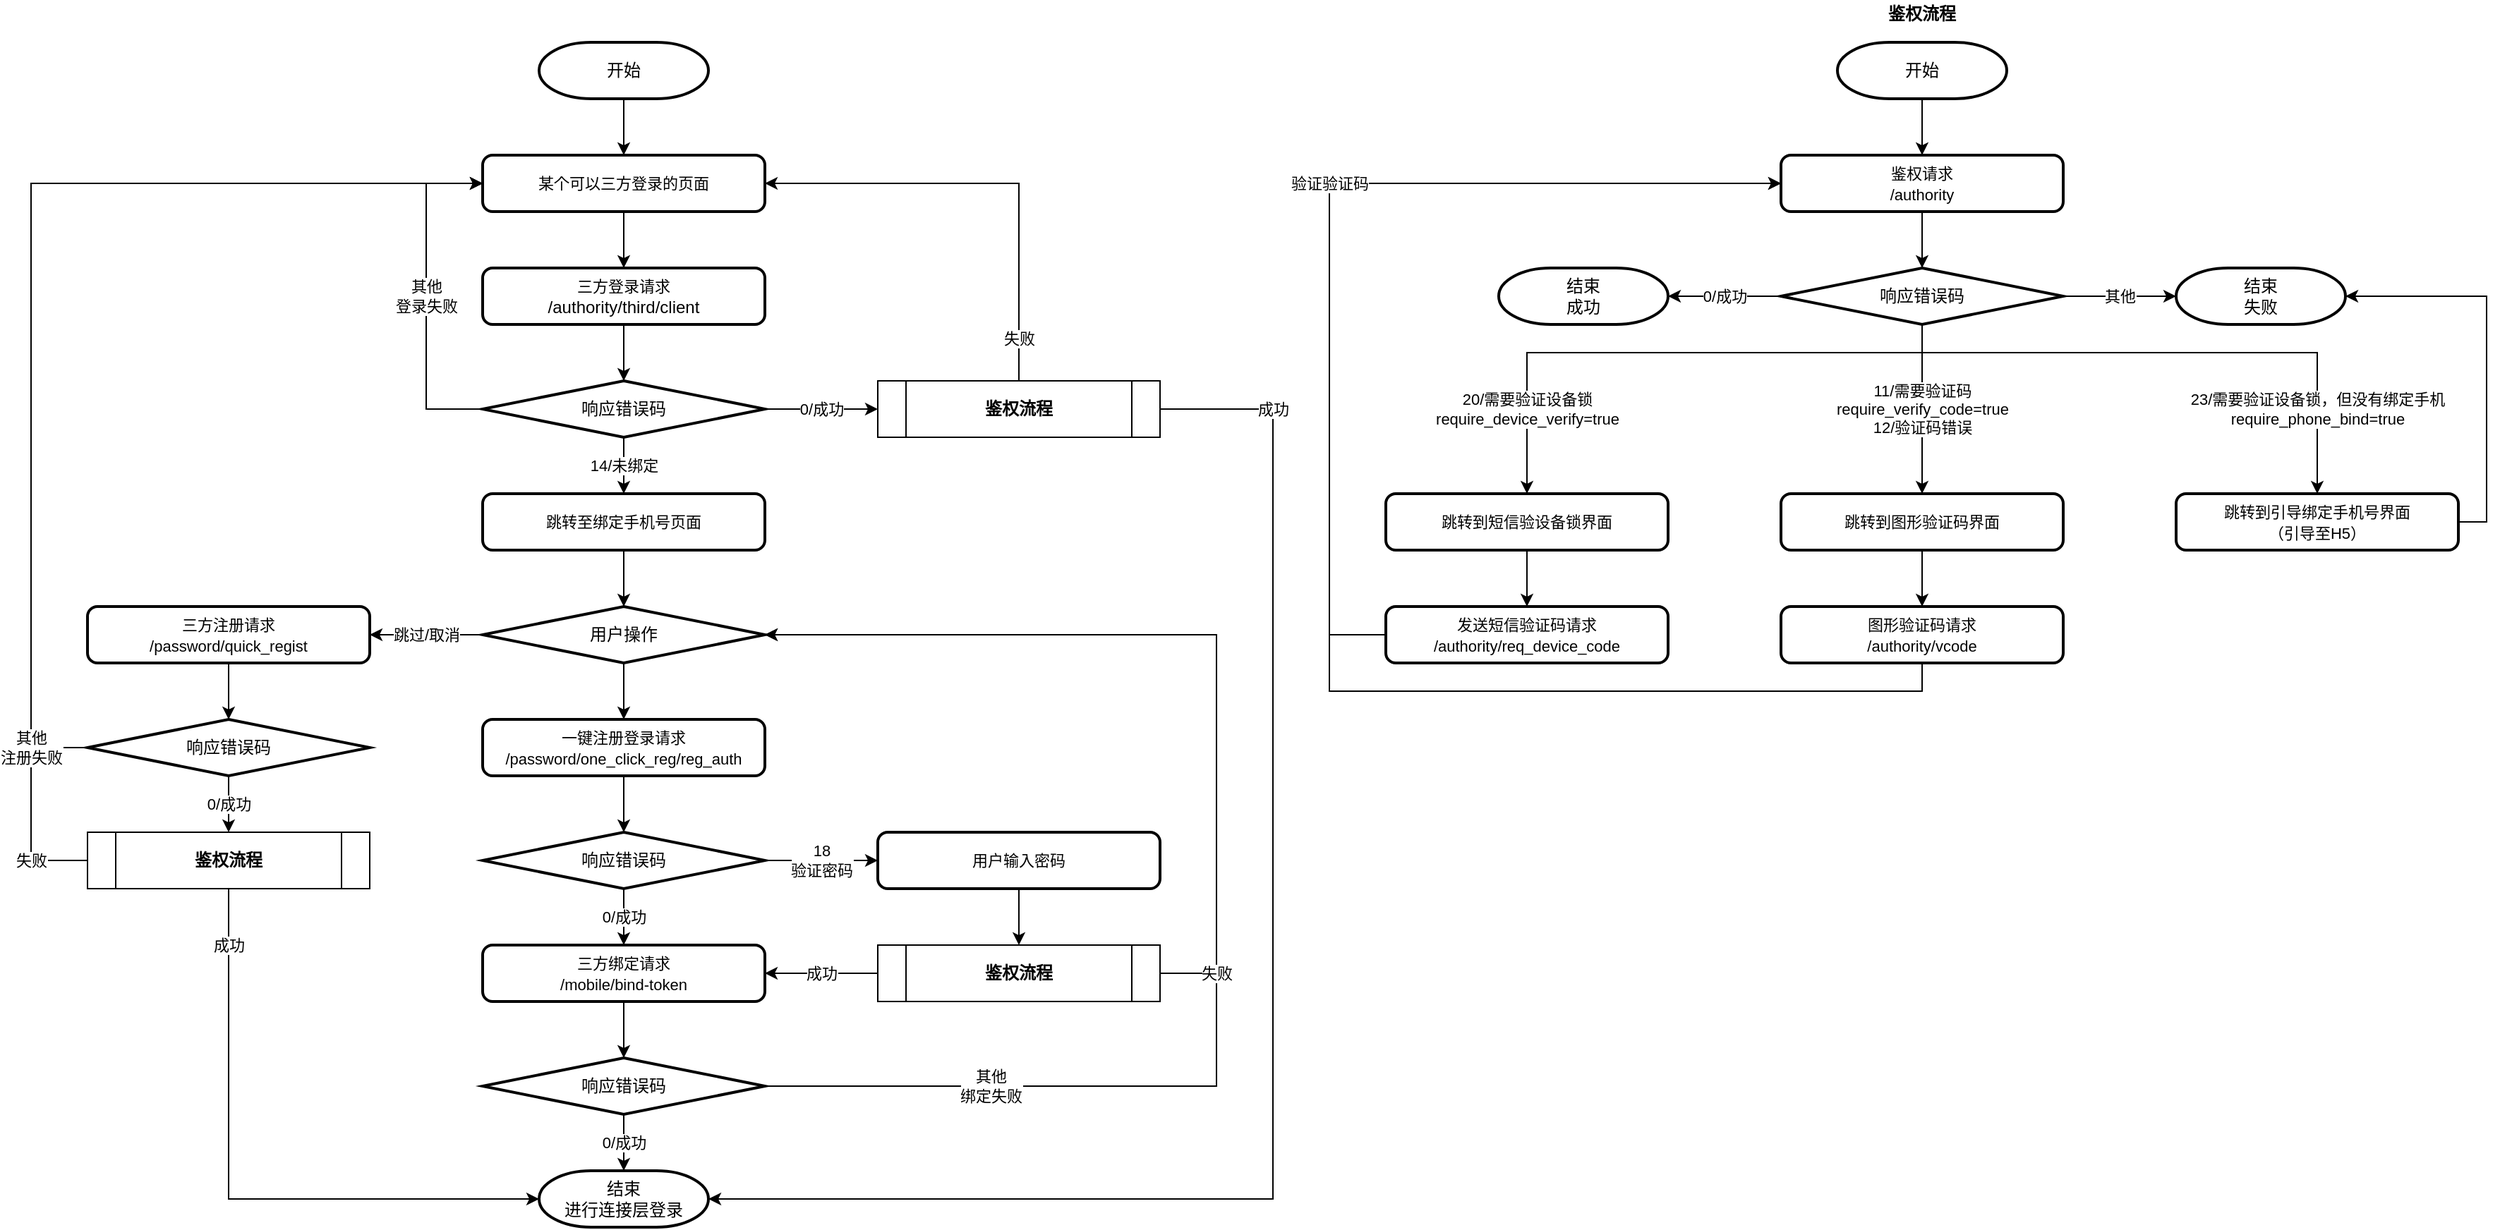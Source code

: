 <mxfile version="13.8.1" type="github">
  <diagram id="qyAZsbo7rijzaxKo-DAg" name="Page-1">
    <mxGraphModel dx="2500" dy="831" grid="1" gridSize="10" guides="1" tooltips="1" connect="1" arrows="1" fold="1" page="1" pageScale="1" pageWidth="827" pageHeight="1169" math="0" shadow="0">
      <root>
        <mxCell id="0" />
        <mxCell id="1" parent="0" />
        <mxCell id="m0clKN737VkSaHM-k7Bm-86" value="其他&lt;br&gt;绑定失败" style="edgeStyle=orthogonalEdgeStyle;rounded=0;orthogonalLoop=1;jettySize=auto;html=1;exitX=1;exitY=0.5;exitDx=0;exitDy=0;exitPerimeter=0;entryX=1;entryY=0.5;entryDx=0;entryDy=0;entryPerimeter=0;" edge="1" parent="1" source="m0clKN737VkSaHM-k7Bm-81" target="m0clKN737VkSaHM-k7Bm-16">
          <mxGeometry x="-0.667" relative="1" as="geometry">
            <mxPoint x="520" y="940" as="targetPoint" />
            <Array as="points">
              <mxPoint x="760" y="940" />
              <mxPoint x="760" y="620" />
            </Array>
            <mxPoint as="offset" />
          </mxGeometry>
        </mxCell>
        <mxCell id="m0clKN737VkSaHM-k7Bm-74" value="失败" style="edgeStyle=orthogonalEdgeStyle;rounded=0;orthogonalLoop=1;jettySize=auto;html=1;exitX=0;exitY=0.5;exitDx=0;exitDy=0;entryX=0;entryY=0.5;entryDx=0;entryDy=0;" edge="1" parent="1" source="m0clKN737VkSaHM-k7Bm-62" target="m0clKN737VkSaHM-k7Bm-20">
          <mxGeometry x="-0.905" relative="1" as="geometry">
            <Array as="points">
              <mxPoint x="-80" y="780" />
              <mxPoint x="-80" y="300" />
            </Array>
            <mxPoint as="offset" />
          </mxGeometry>
        </mxCell>
        <mxCell id="m0clKN737VkSaHM-k7Bm-5" style="edgeStyle=orthogonalEdgeStyle;rounded=0;orthogonalLoop=1;jettySize=auto;html=1;exitX=0.5;exitY=1;exitDx=0;exitDy=0;entryX=0.5;entryY=0;entryDx=0;entryDy=0;entryPerimeter=0;" edge="1" parent="1" source="m0clKN737VkSaHM-k7Bm-1" target="m0clKN737VkSaHM-k7Bm-4">
          <mxGeometry relative="1" as="geometry" />
        </mxCell>
        <mxCell id="m0clKN737VkSaHM-k7Bm-1" value="&lt;span style=&quot;font-size: 11px ; background-color: rgb(255 , 255 , 255)&quot;&gt;三方登录请求&lt;/span&gt;&lt;br&gt;/authority/third/client" style="rounded=1;whiteSpace=wrap;html=1;absoluteArcSize=1;arcSize=14;strokeWidth=2;fillColor=none;" vertex="1" parent="1">
          <mxGeometry x="240" y="360" width="200" height="40" as="geometry" />
        </mxCell>
        <mxCell id="m0clKN737VkSaHM-k7Bm-3" value="" style="edgeStyle=orthogonalEdgeStyle;rounded=0;orthogonalLoop=1;jettySize=auto;html=1;" edge="1" parent="1" source="m0clKN737VkSaHM-k7Bm-20" target="m0clKN737VkSaHM-k7Bm-1">
          <mxGeometry relative="1" as="geometry">
            <mxPoint x="340" y="320" as="sourcePoint" />
          </mxGeometry>
        </mxCell>
        <mxCell id="m0clKN737VkSaHM-k7Bm-7" value="0/成功" style="edgeStyle=orthogonalEdgeStyle;rounded=0;orthogonalLoop=1;jettySize=auto;html=1;exitX=1;exitY=0.5;exitDx=0;exitDy=0;exitPerimeter=0;" edge="1" parent="1" source="m0clKN737VkSaHM-k7Bm-4" target="m0clKN737VkSaHM-k7Bm-61">
          <mxGeometry relative="1" as="geometry">
            <mxPoint x="520" y="460" as="targetPoint" />
          </mxGeometry>
        </mxCell>
        <mxCell id="m0clKN737VkSaHM-k7Bm-11" value="14/未绑定" style="edgeStyle=orthogonalEdgeStyle;rounded=0;orthogonalLoop=1;jettySize=auto;html=1;exitX=0.5;exitY=1;exitDx=0;exitDy=0;exitPerimeter=0;entryX=0.5;entryY=0;entryDx=0;entryDy=0;" edge="1" parent="1" source="m0clKN737VkSaHM-k7Bm-4" target="m0clKN737VkSaHM-k7Bm-10">
          <mxGeometry relative="1" as="geometry" />
        </mxCell>
        <mxCell id="m0clKN737VkSaHM-k7Bm-13" value="其他&lt;br&gt;登录失败" style="edgeStyle=orthogonalEdgeStyle;rounded=0;orthogonalLoop=1;jettySize=auto;html=1;exitX=0;exitY=0.5;exitDx=0;exitDy=0;exitPerimeter=0;entryX=0;entryY=0.5;entryDx=0;entryDy=0;" edge="1" parent="1" source="m0clKN737VkSaHM-k7Bm-4" target="m0clKN737VkSaHM-k7Bm-20">
          <mxGeometry relative="1" as="geometry">
            <mxPoint x="160" y="460" as="targetPoint" />
            <Array as="points">
              <mxPoint x="200" y="460" />
              <mxPoint x="200" y="300" />
            </Array>
          </mxGeometry>
        </mxCell>
        <mxCell id="m0clKN737VkSaHM-k7Bm-4" value="响应错误码" style="strokeWidth=2;html=1;shape=mxgraph.flowchart.decision;whiteSpace=wrap;fillColor=none;" vertex="1" parent="1">
          <mxGeometry x="240" y="440" width="200" height="40" as="geometry" />
        </mxCell>
        <mxCell id="m0clKN737VkSaHM-k7Bm-17" style="edgeStyle=orthogonalEdgeStyle;rounded=0;orthogonalLoop=1;jettySize=auto;html=1;exitX=0.5;exitY=1;exitDx=0;exitDy=0;entryX=0.5;entryY=0;entryDx=0;entryDy=0;entryPerimeter=0;" edge="1" parent="1" source="m0clKN737VkSaHM-k7Bm-10" target="m0clKN737VkSaHM-k7Bm-16">
          <mxGeometry relative="1" as="geometry" />
        </mxCell>
        <mxCell id="m0clKN737VkSaHM-k7Bm-10" value="&lt;span style=&quot;font-size: 11px ; background-color: rgb(255 , 255 , 255)&quot;&gt;跳转至绑定手机号页面&lt;/span&gt;" style="rounded=1;whiteSpace=wrap;html=1;absoluteArcSize=1;arcSize=14;strokeWidth=2;fillColor=none;" vertex="1" parent="1">
          <mxGeometry x="240" y="520" width="200" height="40" as="geometry" />
        </mxCell>
        <mxCell id="m0clKN737VkSaHM-k7Bm-19" value="跳过/取消" style="edgeStyle=orthogonalEdgeStyle;rounded=0;orthogonalLoop=1;jettySize=auto;html=1;exitX=0;exitY=0.5;exitDx=0;exitDy=0;exitPerimeter=0;" edge="1" parent="1" source="m0clKN737VkSaHM-k7Bm-16" target="m0clKN737VkSaHM-k7Bm-18">
          <mxGeometry relative="1" as="geometry" />
        </mxCell>
        <mxCell id="m0clKN737VkSaHM-k7Bm-64" style="edgeStyle=orthogonalEdgeStyle;rounded=0;orthogonalLoop=1;jettySize=auto;html=1;exitX=0.5;exitY=1;exitDx=0;exitDy=0;exitPerimeter=0;" edge="1" parent="1" source="m0clKN737VkSaHM-k7Bm-16" target="m0clKN737VkSaHM-k7Bm-63">
          <mxGeometry relative="1" as="geometry" />
        </mxCell>
        <mxCell id="m0clKN737VkSaHM-k7Bm-16" value="用户操作" style="strokeWidth=2;html=1;shape=mxgraph.flowchart.decision;whiteSpace=wrap;fillColor=none;" vertex="1" parent="1">
          <mxGeometry x="240" y="600" width="200" height="40" as="geometry" />
        </mxCell>
        <mxCell id="m0clKN737VkSaHM-k7Bm-26" style="edgeStyle=orthogonalEdgeStyle;rounded=0;orthogonalLoop=1;jettySize=auto;html=1;exitX=0.5;exitY=1;exitDx=0;exitDy=0;entryX=0.5;entryY=0;entryDx=0;entryDy=0;entryPerimeter=0;" edge="1" parent="1" source="m0clKN737VkSaHM-k7Bm-18" target="m0clKN737VkSaHM-k7Bm-25">
          <mxGeometry relative="1" as="geometry" />
        </mxCell>
        <mxCell id="m0clKN737VkSaHM-k7Bm-18" value="&lt;span style=&quot;background-color: rgb(255 , 255 , 255)&quot;&gt;&lt;span style=&quot;font-size: 11px&quot;&gt;三方注册请求&lt;/span&gt;&lt;br&gt;&lt;span style=&quot;font-size: 11px&quot;&gt;/password/quick_regist&lt;/span&gt;&lt;br&gt;&lt;/span&gt;" style="rounded=1;whiteSpace=wrap;html=1;absoluteArcSize=1;arcSize=14;strokeWidth=2;fillColor=none;" vertex="1" parent="1">
          <mxGeometry x="-40" y="600" width="200" height="40" as="geometry" />
        </mxCell>
        <mxCell id="m0clKN737VkSaHM-k7Bm-20" value="&lt;span style=&quot;font-size: 11px ; background-color: rgb(255 , 255 , 255)&quot;&gt;某个可以三方登录的页面&lt;/span&gt;" style="rounded=1;whiteSpace=wrap;html=1;absoluteArcSize=1;arcSize=14;strokeWidth=2;fillColor=none;" vertex="1" parent="1">
          <mxGeometry x="240" y="280" width="200" height="40" as="geometry" />
        </mxCell>
        <mxCell id="m0clKN737VkSaHM-k7Bm-22" style="edgeStyle=orthogonalEdgeStyle;rounded=0;orthogonalLoop=1;jettySize=auto;html=1;exitX=0.5;exitY=1;exitDx=0;exitDy=0;exitPerimeter=0;" edge="1" parent="1" source="m0clKN737VkSaHM-k7Bm-21" target="m0clKN737VkSaHM-k7Bm-20">
          <mxGeometry relative="1" as="geometry" />
        </mxCell>
        <mxCell id="m0clKN737VkSaHM-k7Bm-21" value="开始" style="strokeWidth=2;html=1;shape=mxgraph.flowchart.terminator;whiteSpace=wrap;fillColor=none;" vertex="1" parent="1">
          <mxGeometry x="280" y="200" width="120" height="40" as="geometry" />
        </mxCell>
        <mxCell id="m0clKN737VkSaHM-k7Bm-27" value="其他&lt;br&gt;注册失败" style="edgeStyle=orthogonalEdgeStyle;rounded=0;orthogonalLoop=1;jettySize=auto;html=1;exitX=0;exitY=0.5;exitDx=0;exitDy=0;exitPerimeter=0;entryX=0;entryY=0.5;entryDx=0;entryDy=0;" edge="1" parent="1" source="m0clKN737VkSaHM-k7Bm-25" target="m0clKN737VkSaHM-k7Bm-20">
          <mxGeometry x="-0.895" relative="1" as="geometry">
            <Array as="points">
              <mxPoint x="-80" y="700" />
              <mxPoint x="-80" y="300" />
            </Array>
            <mxPoint as="offset" />
          </mxGeometry>
        </mxCell>
        <mxCell id="m0clKN737VkSaHM-k7Bm-29" value="0/成功" style="edgeStyle=orthogonalEdgeStyle;rounded=0;orthogonalLoop=1;jettySize=auto;html=1;exitX=0.5;exitY=1;exitDx=0;exitDy=0;exitPerimeter=0;" edge="1" parent="1" source="m0clKN737VkSaHM-k7Bm-25" target="m0clKN737VkSaHM-k7Bm-62">
          <mxGeometry relative="1" as="geometry">
            <mxPoint x="60" y="760" as="targetPoint" />
          </mxGeometry>
        </mxCell>
        <mxCell id="m0clKN737VkSaHM-k7Bm-25" value="响应错误码" style="strokeWidth=2;html=1;shape=mxgraph.flowchart.decision;whiteSpace=wrap;fillColor=none;" vertex="1" parent="1">
          <mxGeometry x="-40" y="680" width="200" height="40" as="geometry" />
        </mxCell>
        <mxCell id="m0clKN737VkSaHM-k7Bm-35" style="edgeStyle=orthogonalEdgeStyle;rounded=0;orthogonalLoop=1;jettySize=auto;html=1;exitX=0.5;exitY=1;exitDx=0;exitDy=0;exitPerimeter=0;entryX=0.5;entryY=0;entryDx=0;entryDy=0;" edge="1" parent="1" source="m0clKN737VkSaHM-k7Bm-33" target="m0clKN737VkSaHM-k7Bm-34">
          <mxGeometry relative="1" as="geometry" />
        </mxCell>
        <mxCell id="m0clKN737VkSaHM-k7Bm-33" value="开始" style="strokeWidth=2;html=1;shape=mxgraph.flowchart.terminator;whiteSpace=wrap;fillColor=none;" vertex="1" parent="1">
          <mxGeometry x="1200" y="200" width="120" height="40" as="geometry" />
        </mxCell>
        <mxCell id="m0clKN737VkSaHM-k7Bm-37" style="edgeStyle=orthogonalEdgeStyle;rounded=0;orthogonalLoop=1;jettySize=auto;html=1;exitX=0.5;exitY=1;exitDx=0;exitDy=0;" edge="1" parent="1" source="m0clKN737VkSaHM-k7Bm-34" target="m0clKN737VkSaHM-k7Bm-36">
          <mxGeometry relative="1" as="geometry" />
        </mxCell>
        <mxCell id="m0clKN737VkSaHM-k7Bm-34" value="&lt;span style=&quot;font-size: 11px ; background-color: rgb(255 , 255 , 255)&quot;&gt;鉴权请求&lt;br&gt;/authority&lt;br&gt;&lt;/span&gt;" style="rounded=1;whiteSpace=wrap;html=1;absoluteArcSize=1;arcSize=14;strokeWidth=2;fillColor=none;" vertex="1" parent="1">
          <mxGeometry x="1160" y="280" width="200" height="40" as="geometry" />
        </mxCell>
        <mxCell id="m0clKN737VkSaHM-k7Bm-42" value="0/成功" style="edgeStyle=orthogonalEdgeStyle;rounded=0;orthogonalLoop=1;jettySize=auto;html=1;exitX=0;exitY=0.5;exitDx=0;exitDy=0;exitPerimeter=0;" edge="1" parent="1" source="m0clKN737VkSaHM-k7Bm-36" target="m0clKN737VkSaHM-k7Bm-44">
          <mxGeometry relative="1" as="geometry">
            <mxPoint x="1080" y="380" as="targetPoint" />
          </mxGeometry>
        </mxCell>
        <mxCell id="m0clKN737VkSaHM-k7Bm-46" value="其他" style="edgeStyle=orthogonalEdgeStyle;rounded=0;orthogonalLoop=1;jettySize=auto;html=1;exitX=1;exitY=0.5;exitDx=0;exitDy=0;exitPerimeter=0;" edge="1" parent="1" source="m0clKN737VkSaHM-k7Bm-36" target="m0clKN737VkSaHM-k7Bm-45">
          <mxGeometry relative="1" as="geometry" />
        </mxCell>
        <mxCell id="m0clKN737VkSaHM-k7Bm-47" value="&lt;span style=&quot;font-size: 11px&quot;&gt;20/需要验证设备锁&lt;br&gt;require_device_verify=true&lt;/span&gt;" style="edgeStyle=orthogonalEdgeStyle;rounded=0;orthogonalLoop=1;jettySize=auto;html=1;exitX=0.5;exitY=1;exitDx=0;exitDy=0;exitPerimeter=0;entryX=0.5;entryY=0;entryDx=0;entryDy=0;" edge="1" parent="1" source="m0clKN737VkSaHM-k7Bm-36" target="m0clKN737VkSaHM-k7Bm-39">
          <mxGeometry x="0.7" relative="1" as="geometry">
            <Array as="points">
              <mxPoint x="1260" y="420" />
              <mxPoint x="980" y="420" />
            </Array>
            <mxPoint as="offset" />
          </mxGeometry>
        </mxCell>
        <mxCell id="m0clKN737VkSaHM-k7Bm-48" value="11/需要验证码&lt;br&gt;&lt;span style=&quot;font-size: 11px&quot;&gt;require_verify_code=true&lt;br&gt;12/验证码错误&lt;br&gt;&lt;/span&gt;" style="edgeStyle=orthogonalEdgeStyle;rounded=0;orthogonalLoop=1;jettySize=auto;html=1;exitX=0.5;exitY=1;exitDx=0;exitDy=0;exitPerimeter=0;entryX=0.5;entryY=0;entryDx=0;entryDy=0;" edge="1" parent="1" source="m0clKN737VkSaHM-k7Bm-36" target="m0clKN737VkSaHM-k7Bm-38">
          <mxGeometry relative="1" as="geometry">
            <mxPoint as="offset" />
          </mxGeometry>
        </mxCell>
        <mxCell id="m0clKN737VkSaHM-k7Bm-49" value="&lt;span style=&quot;font-size: 11px&quot;&gt;23/&lt;/span&gt;需要验证设备锁，但没有绑定手机&lt;span style=&quot;font-size: 11px&quot;&gt;&lt;br&gt;require_phone_bind=true&lt;/span&gt;" style="edgeStyle=orthogonalEdgeStyle;rounded=0;orthogonalLoop=1;jettySize=auto;html=1;exitX=0.5;exitY=1;exitDx=0;exitDy=0;exitPerimeter=0;" edge="1" parent="1" source="m0clKN737VkSaHM-k7Bm-36" target="m0clKN737VkSaHM-k7Bm-40">
          <mxGeometry x="0.7" relative="1" as="geometry">
            <Array as="points">
              <mxPoint x="1260" y="420" />
              <mxPoint x="1540" y="420" />
            </Array>
            <mxPoint as="offset" />
          </mxGeometry>
        </mxCell>
        <mxCell id="m0clKN737VkSaHM-k7Bm-36" value="响应错误码" style="strokeWidth=2;html=1;shape=mxgraph.flowchart.decision;whiteSpace=wrap;fillColor=none;" vertex="1" parent="1">
          <mxGeometry x="1160" y="360" width="200" height="40" as="geometry" />
        </mxCell>
        <mxCell id="m0clKN737VkSaHM-k7Bm-56" style="edgeStyle=orthogonalEdgeStyle;rounded=0;orthogonalLoop=1;jettySize=auto;html=1;exitX=0.5;exitY=1;exitDx=0;exitDy=0;entryX=0.5;entryY=0;entryDx=0;entryDy=0;" edge="1" parent="1" source="m0clKN737VkSaHM-k7Bm-38" target="m0clKN737VkSaHM-k7Bm-55">
          <mxGeometry relative="1" as="geometry" />
        </mxCell>
        <mxCell id="m0clKN737VkSaHM-k7Bm-38" value="&lt;span style=&quot;font-size: 11px ; background-color: rgb(255 , 255 , 255)&quot;&gt;跳转到图形验证码界面&lt;br&gt;&lt;/span&gt;" style="rounded=1;whiteSpace=wrap;html=1;absoluteArcSize=1;arcSize=14;strokeWidth=2;fillColor=none;" vertex="1" parent="1">
          <mxGeometry x="1160" y="520" width="200" height="40" as="geometry" />
        </mxCell>
        <mxCell id="m0clKN737VkSaHM-k7Bm-53" style="edgeStyle=orthogonalEdgeStyle;rounded=0;orthogonalLoop=1;jettySize=auto;html=1;exitX=0.5;exitY=1;exitDx=0;exitDy=0;" edge="1" parent="1" source="m0clKN737VkSaHM-k7Bm-39" target="m0clKN737VkSaHM-k7Bm-52">
          <mxGeometry relative="1" as="geometry" />
        </mxCell>
        <mxCell id="m0clKN737VkSaHM-k7Bm-39" value="&lt;span style=&quot;font-size: 11px ; background-color: rgb(255 , 255 , 255)&quot;&gt;跳转到短信验设备锁界面&lt;br&gt;&lt;/span&gt;" style="rounded=1;whiteSpace=wrap;html=1;absoluteArcSize=1;arcSize=14;strokeWidth=2;fillColor=none;" vertex="1" parent="1">
          <mxGeometry x="880" y="520" width="200" height="40" as="geometry" />
        </mxCell>
        <mxCell id="m0clKN737VkSaHM-k7Bm-51" style="edgeStyle=orthogonalEdgeStyle;rounded=0;orthogonalLoop=1;jettySize=auto;html=1;exitX=1;exitY=0.5;exitDx=0;exitDy=0;entryX=1;entryY=0.5;entryDx=0;entryDy=0;entryPerimeter=0;" edge="1" parent="1" source="m0clKN737VkSaHM-k7Bm-40" target="m0clKN737VkSaHM-k7Bm-45">
          <mxGeometry relative="1" as="geometry">
            <mxPoint x="1540" y="600" as="targetPoint" />
          </mxGeometry>
        </mxCell>
        <mxCell id="m0clKN737VkSaHM-k7Bm-40" value="&lt;span style=&quot;font-size: 11px ; background-color: rgb(255 , 255 , 255)&quot;&gt;跳转到引导绑定手机号界面&lt;br&gt;（引导至H5）&lt;br&gt;&lt;/span&gt;" style="rounded=1;whiteSpace=wrap;html=1;absoluteArcSize=1;arcSize=14;strokeWidth=2;fillColor=none;" vertex="1" parent="1">
          <mxGeometry x="1440" y="520" width="200" height="40" as="geometry" />
        </mxCell>
        <mxCell id="m0clKN737VkSaHM-k7Bm-44" value="结束&lt;br&gt;成功" style="strokeWidth=2;html=1;shape=mxgraph.flowchart.terminator;whiteSpace=wrap;fillColor=none;" vertex="1" parent="1">
          <mxGeometry x="960" y="360" width="120" height="40" as="geometry" />
        </mxCell>
        <mxCell id="m0clKN737VkSaHM-k7Bm-45" value="结束&lt;br&gt;失败" style="strokeWidth=2;html=1;shape=mxgraph.flowchart.terminator;whiteSpace=wrap;fillColor=none;" vertex="1" parent="1">
          <mxGeometry x="1440" y="360" width="120" height="40" as="geometry" />
        </mxCell>
        <mxCell id="m0clKN737VkSaHM-k7Bm-52" value="&lt;span style=&quot;background-color: rgb(255 , 255 , 255)&quot;&gt;&lt;span style=&quot;font-size: 11px&quot;&gt;发送短信验证码请求&lt;/span&gt;&lt;br&gt;&lt;span style=&quot;font-size: 11px&quot;&gt;/authority/req_device_code&lt;/span&gt;&lt;br&gt;&lt;/span&gt;" style="rounded=1;whiteSpace=wrap;html=1;absoluteArcSize=1;arcSize=14;strokeWidth=2;fillColor=none;" vertex="1" parent="1">
          <mxGeometry x="880" y="600" width="200" height="40" as="geometry" />
        </mxCell>
        <mxCell id="m0clKN737VkSaHM-k7Bm-57" style="edgeStyle=orthogonalEdgeStyle;rounded=0;orthogonalLoop=1;jettySize=auto;html=1;exitX=0.5;exitY=1;exitDx=0;exitDy=0;entryX=0;entryY=0.5;entryDx=0;entryDy=0;" edge="1" parent="1" source="m0clKN737VkSaHM-k7Bm-55" target="m0clKN737VkSaHM-k7Bm-34">
          <mxGeometry relative="1" as="geometry">
            <Array as="points">
              <mxPoint x="1260" y="660" />
              <mxPoint x="840" y="660" />
              <mxPoint x="840" y="300" />
            </Array>
          </mxGeometry>
        </mxCell>
        <mxCell id="m0clKN737VkSaHM-k7Bm-55" value="&lt;span style=&quot;background-color: rgb(255 , 255 , 255)&quot;&gt;&lt;span style=&quot;font-size: 11px&quot;&gt;图形验证码请求&lt;/span&gt;&lt;br&gt;&lt;span style=&quot;font-size: 11px&quot;&gt;/authority/vcode&lt;/span&gt;&lt;br&gt;&lt;/span&gt;" style="rounded=1;whiteSpace=wrap;html=1;absoluteArcSize=1;arcSize=14;strokeWidth=2;fillColor=none;" vertex="1" parent="1">
          <mxGeometry x="1160" y="600" width="200" height="40" as="geometry" />
        </mxCell>
        <mxCell id="m0clKN737VkSaHM-k7Bm-54" value="验证验证码" style="edgeStyle=orthogonalEdgeStyle;rounded=0;orthogonalLoop=1;jettySize=auto;html=1;exitX=0;exitY=0.5;exitDx=0;exitDy=0;entryX=0;entryY=0.5;entryDx=0;entryDy=0;" edge="1" parent="1" source="m0clKN737VkSaHM-k7Bm-52" target="m0clKN737VkSaHM-k7Bm-34">
          <mxGeometry x="0.059" relative="1" as="geometry">
            <Array as="points">
              <mxPoint x="840" y="620" />
              <mxPoint x="840" y="300" />
            </Array>
            <mxPoint as="offset" />
          </mxGeometry>
        </mxCell>
        <mxCell id="m0clKN737VkSaHM-k7Bm-58" value="鉴权流程" style="text;html=1;strokeColor=none;fillColor=none;align=center;verticalAlign=middle;whiteSpace=wrap;rounded=0;fontStyle=1" vertex="1" parent="1">
          <mxGeometry x="1200" y="170" width="120" height="20" as="geometry" />
        </mxCell>
        <mxCell id="m0clKN737VkSaHM-k7Bm-72" value="失败" style="edgeStyle=orthogonalEdgeStyle;rounded=0;orthogonalLoop=1;jettySize=auto;html=1;exitX=0.5;exitY=0;exitDx=0;exitDy=0;entryX=1;entryY=0.5;entryDx=0;entryDy=0;" edge="1" parent="1" source="m0clKN737VkSaHM-k7Bm-61" target="m0clKN737VkSaHM-k7Bm-20">
          <mxGeometry x="-0.812" relative="1" as="geometry">
            <mxPoint as="offset" />
          </mxGeometry>
        </mxCell>
        <mxCell id="m0clKN737VkSaHM-k7Bm-89" value="成功" style="edgeStyle=orthogonalEdgeStyle;rounded=0;orthogonalLoop=1;jettySize=auto;html=1;exitX=1;exitY=0.5;exitDx=0;exitDy=0;entryX=1;entryY=0.5;entryDx=0;entryDy=0;entryPerimeter=0;" edge="1" parent="1" source="m0clKN737VkSaHM-k7Bm-61" target="m0clKN737VkSaHM-k7Bm-87">
          <mxGeometry x="-0.846" relative="1" as="geometry">
            <Array as="points">
              <mxPoint x="800" y="460" />
              <mxPoint x="800" y="1020" />
            </Array>
            <mxPoint as="offset" />
          </mxGeometry>
        </mxCell>
        <mxCell id="m0clKN737VkSaHM-k7Bm-61" value="鉴权流程" style="shape=process;whiteSpace=wrap;html=1;backgroundOutline=1;fillColor=none;fontStyle=1" vertex="1" parent="1">
          <mxGeometry x="520" y="440" width="200" height="40" as="geometry" />
        </mxCell>
        <mxCell id="m0clKN737VkSaHM-k7Bm-90" value="成功" style="edgeStyle=orthogonalEdgeStyle;rounded=0;orthogonalLoop=1;jettySize=auto;html=1;exitX=0.5;exitY=1;exitDx=0;exitDy=0;entryX=0;entryY=0.5;entryDx=0;entryDy=0;entryPerimeter=0;" edge="1" parent="1" source="m0clKN737VkSaHM-k7Bm-62" target="m0clKN737VkSaHM-k7Bm-87">
          <mxGeometry x="-0.818" relative="1" as="geometry">
            <mxPoint as="offset" />
          </mxGeometry>
        </mxCell>
        <mxCell id="m0clKN737VkSaHM-k7Bm-62" value="鉴权流程" style="shape=process;whiteSpace=wrap;html=1;backgroundOutline=1;fillColor=none;fontStyle=1" vertex="1" parent="1">
          <mxGeometry x="-40" y="760" width="200" height="40" as="geometry" />
        </mxCell>
        <mxCell id="m0clKN737VkSaHM-k7Bm-66" style="edgeStyle=orthogonalEdgeStyle;rounded=0;orthogonalLoop=1;jettySize=auto;html=1;exitX=0.5;exitY=1;exitDx=0;exitDy=0;" edge="1" parent="1" source="m0clKN737VkSaHM-k7Bm-63" target="m0clKN737VkSaHM-k7Bm-65">
          <mxGeometry relative="1" as="geometry" />
        </mxCell>
        <mxCell id="m0clKN737VkSaHM-k7Bm-63" value="&lt;span style=&quot;background-color: rgb(255 , 255 , 255)&quot;&gt;&lt;span style=&quot;font-size: 11px&quot;&gt;一键注册登录请求&lt;/span&gt;&lt;br&gt;&lt;span style=&quot;font-size: 11px&quot;&gt;/password/one_click_reg/reg_auth&lt;/span&gt;&lt;br&gt;&lt;/span&gt;" style="rounded=1;whiteSpace=wrap;html=1;absoluteArcSize=1;arcSize=14;strokeWidth=2;fillColor=none;" vertex="1" parent="1">
          <mxGeometry x="240" y="680" width="200" height="40" as="geometry" />
        </mxCell>
        <mxCell id="m0clKN737VkSaHM-k7Bm-68" value="18&lt;br&gt;验证密码" style="edgeStyle=orthogonalEdgeStyle;rounded=0;orthogonalLoop=1;jettySize=auto;html=1;exitX=1;exitY=0.5;exitDx=0;exitDy=0;exitPerimeter=0;" edge="1" parent="1" source="m0clKN737VkSaHM-k7Bm-65" target="m0clKN737VkSaHM-k7Bm-67">
          <mxGeometry relative="1" as="geometry" />
        </mxCell>
        <mxCell id="m0clKN737VkSaHM-k7Bm-78" value="0/成功" style="edgeStyle=orthogonalEdgeStyle;rounded=0;orthogonalLoop=1;jettySize=auto;html=1;exitX=0.5;exitY=1;exitDx=0;exitDy=0;exitPerimeter=0;" edge="1" parent="1" source="m0clKN737VkSaHM-k7Bm-65" target="m0clKN737VkSaHM-k7Bm-77">
          <mxGeometry relative="1" as="geometry" />
        </mxCell>
        <mxCell id="m0clKN737VkSaHM-k7Bm-65" value="响应错误码" style="strokeWidth=2;html=1;shape=mxgraph.flowchart.decision;whiteSpace=wrap;fillColor=none;" vertex="1" parent="1">
          <mxGeometry x="240" y="760" width="200" height="40" as="geometry" />
        </mxCell>
        <mxCell id="m0clKN737VkSaHM-k7Bm-76" style="edgeStyle=orthogonalEdgeStyle;rounded=0;orthogonalLoop=1;jettySize=auto;html=1;exitX=0.5;exitY=1;exitDx=0;exitDy=0;entryX=0.5;entryY=0;entryDx=0;entryDy=0;" edge="1" parent="1" source="m0clKN737VkSaHM-k7Bm-67" target="m0clKN737VkSaHM-k7Bm-75">
          <mxGeometry relative="1" as="geometry" />
        </mxCell>
        <mxCell id="m0clKN737VkSaHM-k7Bm-67" value="&lt;span style=&quot;background-color: rgb(255 , 255 , 255)&quot;&gt;&lt;span style=&quot;font-size: 11px&quot;&gt;用户输入密码&lt;/span&gt;&lt;br&gt;&lt;/span&gt;" style="rounded=1;whiteSpace=wrap;html=1;absoluteArcSize=1;arcSize=14;strokeWidth=2;fillColor=none;" vertex="1" parent="1">
          <mxGeometry x="520" y="760" width="200" height="40" as="geometry" />
        </mxCell>
        <mxCell id="m0clKN737VkSaHM-k7Bm-79" value="成功" style="edgeStyle=orthogonalEdgeStyle;rounded=0;orthogonalLoop=1;jettySize=auto;html=1;exitX=0;exitY=0.5;exitDx=0;exitDy=0;entryX=1;entryY=0.5;entryDx=0;entryDy=0;" edge="1" parent="1" source="m0clKN737VkSaHM-k7Bm-75" target="m0clKN737VkSaHM-k7Bm-77">
          <mxGeometry relative="1" as="geometry" />
        </mxCell>
        <mxCell id="m0clKN737VkSaHM-k7Bm-80" value="失败" style="edgeStyle=orthogonalEdgeStyle;rounded=0;orthogonalLoop=1;jettySize=auto;html=1;exitX=1;exitY=0.5;exitDx=0;exitDy=0;entryX=1;entryY=0.5;entryDx=0;entryDy=0;entryPerimeter=0;" edge="1" parent="1" source="m0clKN737VkSaHM-k7Bm-75" target="m0clKN737VkSaHM-k7Bm-16">
          <mxGeometry x="-0.867" relative="1" as="geometry">
            <Array as="points">
              <mxPoint x="760" y="860" />
              <mxPoint x="760" y="620" />
            </Array>
            <mxPoint as="offset" />
          </mxGeometry>
        </mxCell>
        <mxCell id="m0clKN737VkSaHM-k7Bm-75" value="鉴权流程" style="shape=process;whiteSpace=wrap;html=1;backgroundOutline=1;fillColor=none;fontStyle=1" vertex="1" parent="1">
          <mxGeometry x="520" y="840" width="200" height="40" as="geometry" />
        </mxCell>
        <mxCell id="m0clKN737VkSaHM-k7Bm-82" style="edgeStyle=orthogonalEdgeStyle;rounded=0;orthogonalLoop=1;jettySize=auto;html=1;exitX=0.5;exitY=1;exitDx=0;exitDy=0;entryX=0.5;entryY=0;entryDx=0;entryDy=0;entryPerimeter=0;" edge="1" parent="1" source="m0clKN737VkSaHM-k7Bm-77" target="m0clKN737VkSaHM-k7Bm-81">
          <mxGeometry relative="1" as="geometry" />
        </mxCell>
        <mxCell id="m0clKN737VkSaHM-k7Bm-77" value="&lt;span style=&quot;background-color: rgb(255 , 255 , 255)&quot;&gt;&lt;span style=&quot;font-size: 11px&quot;&gt;三方绑定请求&lt;/span&gt;&lt;br&gt;&lt;span style=&quot;font-size: 11px&quot;&gt;/mobile/bind-token&lt;/span&gt;&lt;br&gt;&lt;/span&gt;" style="rounded=1;whiteSpace=wrap;html=1;absoluteArcSize=1;arcSize=14;strokeWidth=2;fillColor=none;" vertex="1" parent="1">
          <mxGeometry x="240" y="840" width="200" height="40" as="geometry" />
        </mxCell>
        <mxCell id="m0clKN737VkSaHM-k7Bm-88" value="0/成功" style="edgeStyle=orthogonalEdgeStyle;rounded=0;orthogonalLoop=1;jettySize=auto;html=1;exitX=0.5;exitY=1;exitDx=0;exitDy=0;exitPerimeter=0;entryX=0.5;entryY=0;entryDx=0;entryDy=0;entryPerimeter=0;" edge="1" parent="1" source="m0clKN737VkSaHM-k7Bm-81" target="m0clKN737VkSaHM-k7Bm-87">
          <mxGeometry relative="1" as="geometry" />
        </mxCell>
        <mxCell id="m0clKN737VkSaHM-k7Bm-81" value="响应错误码" style="strokeWidth=2;html=1;shape=mxgraph.flowchart.decision;whiteSpace=wrap;fillColor=none;" vertex="1" parent="1">
          <mxGeometry x="240" y="920" width="200" height="40" as="geometry" />
        </mxCell>
        <mxCell id="m0clKN737VkSaHM-k7Bm-87" value="结束&lt;br&gt;进行连接层登录" style="strokeWidth=2;html=1;shape=mxgraph.flowchart.terminator;whiteSpace=wrap;fillColor=none;" vertex="1" parent="1">
          <mxGeometry x="280" y="1000" width="120" height="40" as="geometry" />
        </mxCell>
      </root>
    </mxGraphModel>
  </diagram>
</mxfile>
